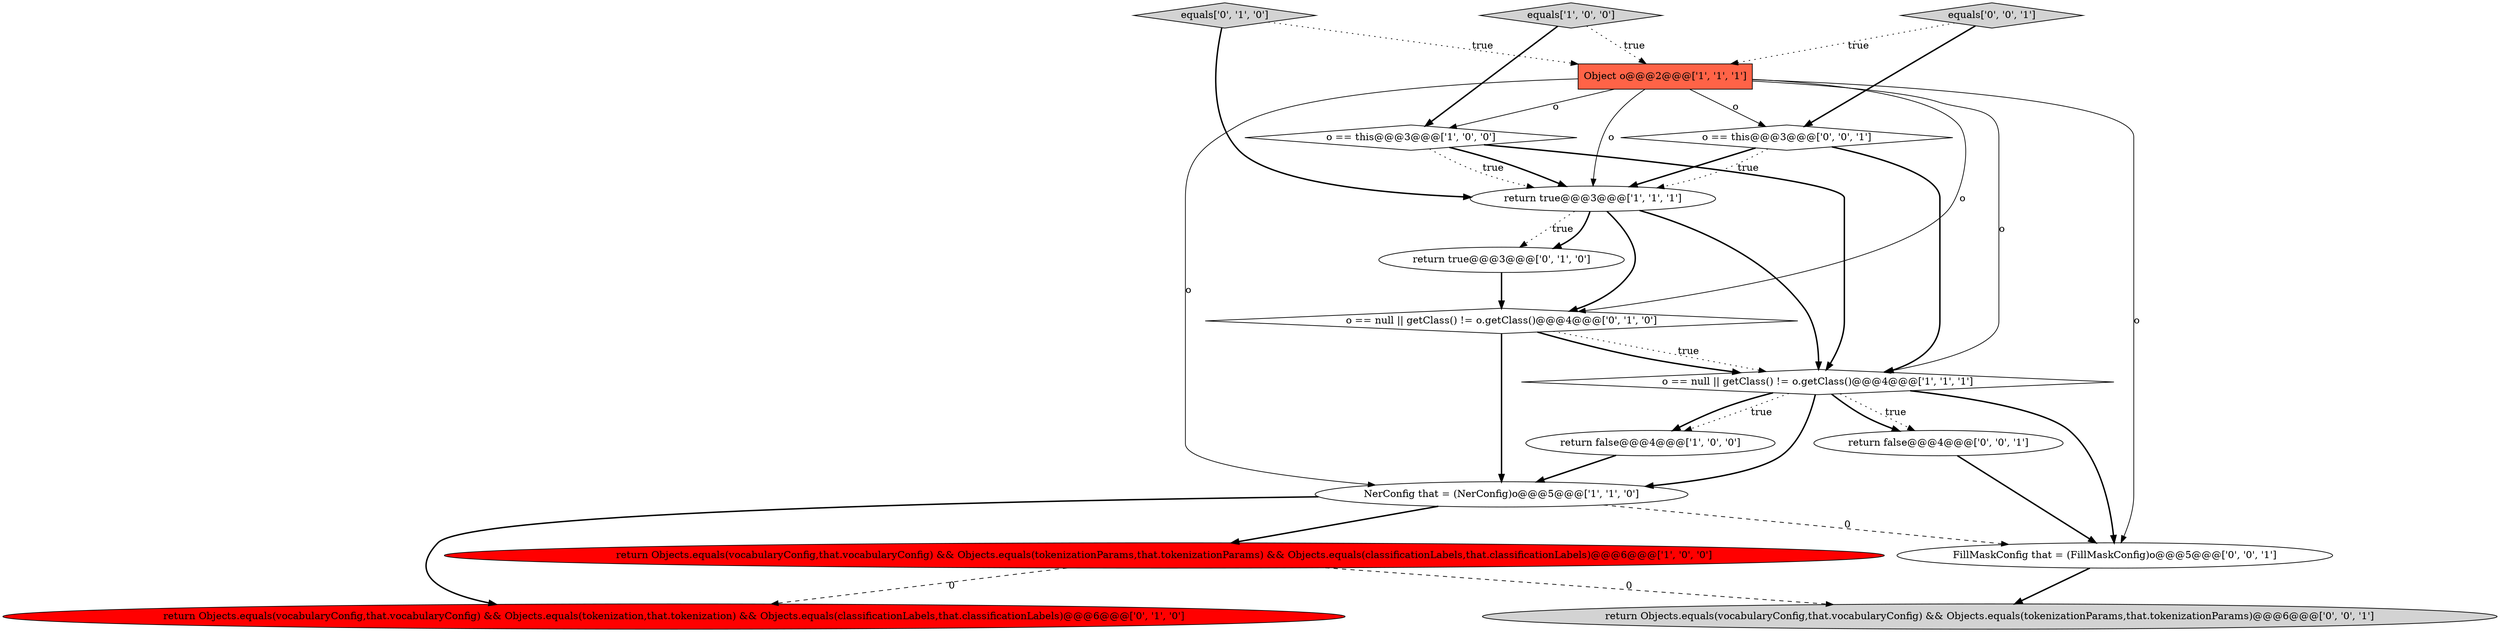 digraph {
14 [style = filled, label = "return Objects.equals(vocabularyConfig,that.vocabularyConfig) && Objects.equals(tokenizationParams,that.tokenizationParams)@@@6@@@['0', '0', '1']", fillcolor = lightgray, shape = ellipse image = "AAA0AAABBB3BBB"];
16 [style = filled, label = "FillMaskConfig that = (FillMaskConfig)o@@@5@@@['0', '0', '1']", fillcolor = white, shape = ellipse image = "AAA0AAABBB3BBB"];
13 [style = filled, label = "o == this@@@3@@@['0', '0', '1']", fillcolor = white, shape = diamond image = "AAA0AAABBB3BBB"];
6 [style = filled, label = "return true@@@3@@@['1', '1', '1']", fillcolor = white, shape = ellipse image = "AAA0AAABBB1BBB"];
1 [style = filled, label = "NerConfig that = (NerConfig)o@@@5@@@['1', '1', '0']", fillcolor = white, shape = ellipse image = "AAA0AAABBB1BBB"];
2 [style = filled, label = "return false@@@4@@@['1', '0', '0']", fillcolor = white, shape = ellipse image = "AAA0AAABBB1BBB"];
3 [style = filled, label = "equals['1', '0', '0']", fillcolor = lightgray, shape = diamond image = "AAA0AAABBB1BBB"];
5 [style = filled, label = "o == null || getClass() != o.getClass()@@@4@@@['1', '1', '1']", fillcolor = white, shape = diamond image = "AAA0AAABBB1BBB"];
8 [style = filled, label = "return true@@@3@@@['0', '1', '0']", fillcolor = white, shape = ellipse image = "AAA0AAABBB2BBB"];
9 [style = filled, label = "return Objects.equals(vocabularyConfig,that.vocabularyConfig) && Objects.equals(tokenization,that.tokenization) && Objects.equals(classificationLabels,that.classificationLabels)@@@6@@@['0', '1', '0']", fillcolor = red, shape = ellipse image = "AAA1AAABBB2BBB"];
12 [style = filled, label = "return false@@@4@@@['0', '0', '1']", fillcolor = white, shape = ellipse image = "AAA0AAABBB3BBB"];
15 [style = filled, label = "equals['0', '0', '1']", fillcolor = lightgray, shape = diamond image = "AAA0AAABBB3BBB"];
4 [style = filled, label = "o == this@@@3@@@['1', '0', '0']", fillcolor = white, shape = diamond image = "AAA0AAABBB1BBB"];
10 [style = filled, label = "equals['0', '1', '0']", fillcolor = lightgray, shape = diamond image = "AAA0AAABBB2BBB"];
11 [style = filled, label = "o == null || getClass() != o.getClass()@@@4@@@['0', '1', '0']", fillcolor = white, shape = diamond image = "AAA0AAABBB2BBB"];
0 [style = filled, label = "Object o@@@2@@@['1', '1', '1']", fillcolor = tomato, shape = box image = "AAA0AAABBB1BBB"];
7 [style = filled, label = "return Objects.equals(vocabularyConfig,that.vocabularyConfig) && Objects.equals(tokenizationParams,that.tokenizationParams) && Objects.equals(classificationLabels,that.classificationLabels)@@@6@@@['1', '0', '0']", fillcolor = red, shape = ellipse image = "AAA1AAABBB1BBB"];
4->6 [style = dotted, label="true"];
13->6 [style = dotted, label="true"];
0->13 [style = solid, label="o"];
0->1 [style = solid, label="o"];
15->13 [style = bold, label=""];
4->6 [style = bold, label=""];
11->1 [style = bold, label=""];
2->1 [style = bold, label=""];
7->14 [style = dashed, label="0"];
11->5 [style = dotted, label="true"];
12->16 [style = bold, label=""];
5->12 [style = dotted, label="true"];
15->0 [style = dotted, label="true"];
1->7 [style = bold, label=""];
0->6 [style = solid, label="o"];
3->4 [style = bold, label=""];
10->6 [style = bold, label=""];
1->9 [style = bold, label=""];
0->11 [style = solid, label="o"];
0->16 [style = solid, label="o"];
5->16 [style = bold, label=""];
5->1 [style = bold, label=""];
6->5 [style = bold, label=""];
5->2 [style = bold, label=""];
11->5 [style = bold, label=""];
5->12 [style = bold, label=""];
6->8 [style = dotted, label="true"];
7->9 [style = dashed, label="0"];
1->16 [style = dashed, label="0"];
6->11 [style = bold, label=""];
6->8 [style = bold, label=""];
3->0 [style = dotted, label="true"];
0->4 [style = solid, label="o"];
13->5 [style = bold, label=""];
10->0 [style = dotted, label="true"];
16->14 [style = bold, label=""];
13->6 [style = bold, label=""];
8->11 [style = bold, label=""];
0->5 [style = solid, label="o"];
4->5 [style = bold, label=""];
5->2 [style = dotted, label="true"];
}
